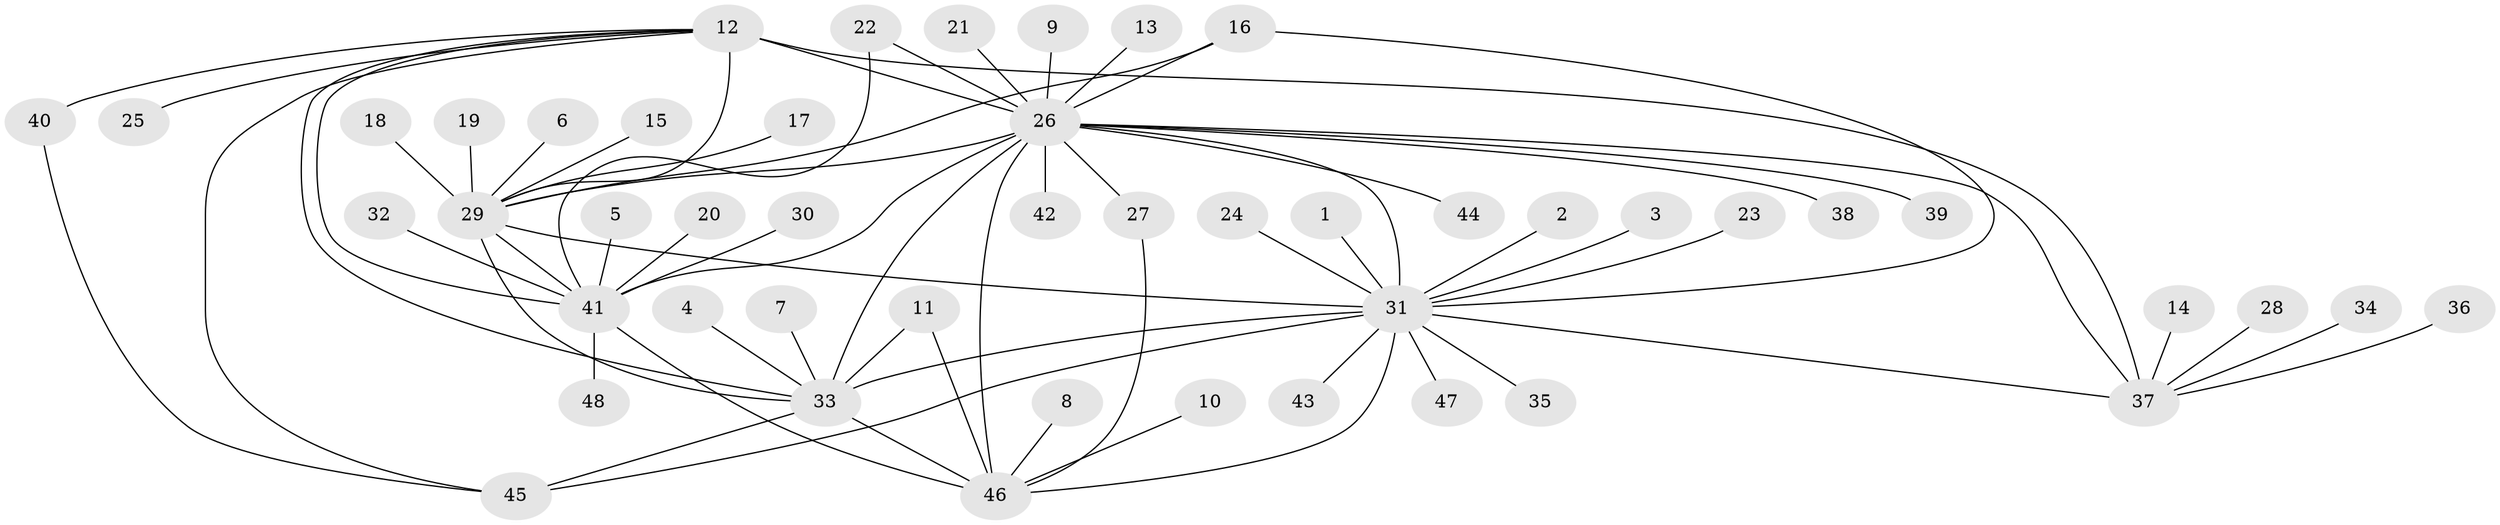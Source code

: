 // original degree distribution, {8: 0.010526315789473684, 13: 0.021052631578947368, 5: 0.06315789473684211, 9: 0.010526315789473684, 10: 0.031578947368421054, 4: 0.042105263157894736, 2: 0.18947368421052632, 1: 0.5263157894736842, 12: 0.031578947368421054, 3: 0.07368421052631578}
// Generated by graph-tools (version 1.1) at 2025/49/03/09/25 03:49:48]
// undirected, 48 vertices, 67 edges
graph export_dot {
graph [start="1"]
  node [color=gray90,style=filled];
  1;
  2;
  3;
  4;
  5;
  6;
  7;
  8;
  9;
  10;
  11;
  12;
  13;
  14;
  15;
  16;
  17;
  18;
  19;
  20;
  21;
  22;
  23;
  24;
  25;
  26;
  27;
  28;
  29;
  30;
  31;
  32;
  33;
  34;
  35;
  36;
  37;
  38;
  39;
  40;
  41;
  42;
  43;
  44;
  45;
  46;
  47;
  48;
  1 -- 31 [weight=1.0];
  2 -- 31 [weight=1.0];
  3 -- 31 [weight=1.0];
  4 -- 33 [weight=1.0];
  5 -- 41 [weight=1.0];
  6 -- 29 [weight=1.0];
  7 -- 33 [weight=1.0];
  8 -- 46 [weight=1.0];
  9 -- 26 [weight=1.0];
  10 -- 46 [weight=1.0];
  11 -- 33 [weight=1.0];
  11 -- 46 [weight=1.0];
  12 -- 25 [weight=1.0];
  12 -- 26 [weight=2.0];
  12 -- 29 [weight=2.0];
  12 -- 33 [weight=1.0];
  12 -- 37 [weight=2.0];
  12 -- 40 [weight=1.0];
  12 -- 41 [weight=1.0];
  12 -- 45 [weight=1.0];
  13 -- 26 [weight=1.0];
  14 -- 37 [weight=1.0];
  15 -- 29 [weight=1.0];
  16 -- 26 [weight=1.0];
  16 -- 29 [weight=1.0];
  16 -- 31 [weight=1.0];
  17 -- 29 [weight=1.0];
  18 -- 29 [weight=1.0];
  19 -- 29 [weight=1.0];
  20 -- 41 [weight=1.0];
  21 -- 26 [weight=1.0];
  22 -- 26 [weight=1.0];
  22 -- 41 [weight=1.0];
  23 -- 31 [weight=1.0];
  24 -- 31 [weight=1.0];
  26 -- 27 [weight=2.0];
  26 -- 29 [weight=2.0];
  26 -- 31 [weight=3.0];
  26 -- 33 [weight=2.0];
  26 -- 37 [weight=1.0];
  26 -- 38 [weight=1.0];
  26 -- 39 [weight=1.0];
  26 -- 41 [weight=2.0];
  26 -- 42 [weight=1.0];
  26 -- 44 [weight=1.0];
  26 -- 46 [weight=2.0];
  27 -- 46 [weight=1.0];
  28 -- 37 [weight=1.0];
  29 -- 31 [weight=1.0];
  29 -- 33 [weight=1.0];
  29 -- 41 [weight=1.0];
  30 -- 41 [weight=1.0];
  31 -- 33 [weight=2.0];
  31 -- 35 [weight=1.0];
  31 -- 37 [weight=1.0];
  31 -- 43 [weight=1.0];
  31 -- 45 [weight=1.0];
  31 -- 46 [weight=1.0];
  31 -- 47 [weight=1.0];
  32 -- 41 [weight=1.0];
  33 -- 45 [weight=1.0];
  33 -- 46 [weight=1.0];
  34 -- 37 [weight=1.0];
  36 -- 37 [weight=1.0];
  40 -- 45 [weight=1.0];
  41 -- 46 [weight=1.0];
  41 -- 48 [weight=1.0];
}
